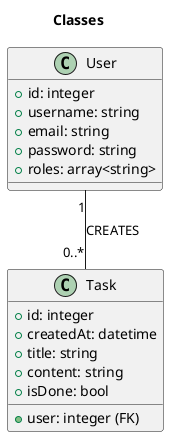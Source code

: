 @startuml Classes
    title Classes

class User {
    + id: integer
    + username: string
    + email: string
    + password: string
    + roles: array<string>
}

class Task {
    + id: integer
    + createdAt: datetime
    + title: string
    + content: string
    + isDone: bool
    + user: integer (FK)
}

User "1" -- "0..*" Task: CREATES

@enduml
